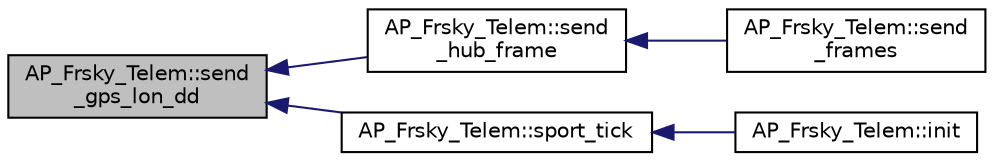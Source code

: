 digraph "AP_Frsky_Telem::send_gps_lon_dd"
{
 // INTERACTIVE_SVG=YES
  edge [fontname="Helvetica",fontsize="10",labelfontname="Helvetica",labelfontsize="10"];
  node [fontname="Helvetica",fontsize="10",shape=record];
  rankdir="LR";
  Node1 [label="AP_Frsky_Telem::send\l_gps_lon_dd",height=0.2,width=0.4,color="black", fillcolor="grey75", style="filled" fontcolor="black"];
  Node1 -> Node2 [dir="back",color="midnightblue",fontsize="10",style="solid",fontname="Helvetica"];
  Node2 [label="AP_Frsky_Telem::send\l_hub_frame",height=0.2,width=0.4,color="black", fillcolor="white", style="filled",URL="$classAP__Frsky__Telem.html#ae386d05deadb794547df5a4e22edcc8a"];
  Node2 -> Node3 [dir="back",color="midnightblue",fontsize="10",style="solid",fontname="Helvetica"];
  Node3 [label="AP_Frsky_Telem::send\l_frames",height=0.2,width=0.4,color="black", fillcolor="white", style="filled",URL="$classAP__Frsky__Telem.html#a9c09b9a14c083f48e845d81484de9c0e"];
  Node1 -> Node4 [dir="back",color="midnightblue",fontsize="10",style="solid",fontname="Helvetica"];
  Node4 [label="AP_Frsky_Telem::sport_tick",height=0.2,width=0.4,color="black", fillcolor="white", style="filled",URL="$classAP__Frsky__Telem.html#a89ada57d816dfa4246726c17aa7fd32f"];
  Node4 -> Node5 [dir="back",color="midnightblue",fontsize="10",style="solid",fontname="Helvetica"];
  Node5 [label="AP_Frsky_Telem::init",height=0.2,width=0.4,color="black", fillcolor="white", style="filled",URL="$classAP__Frsky__Telem.html#a081d1787f8ec08ca8c489fb5dc86393c"];
}
